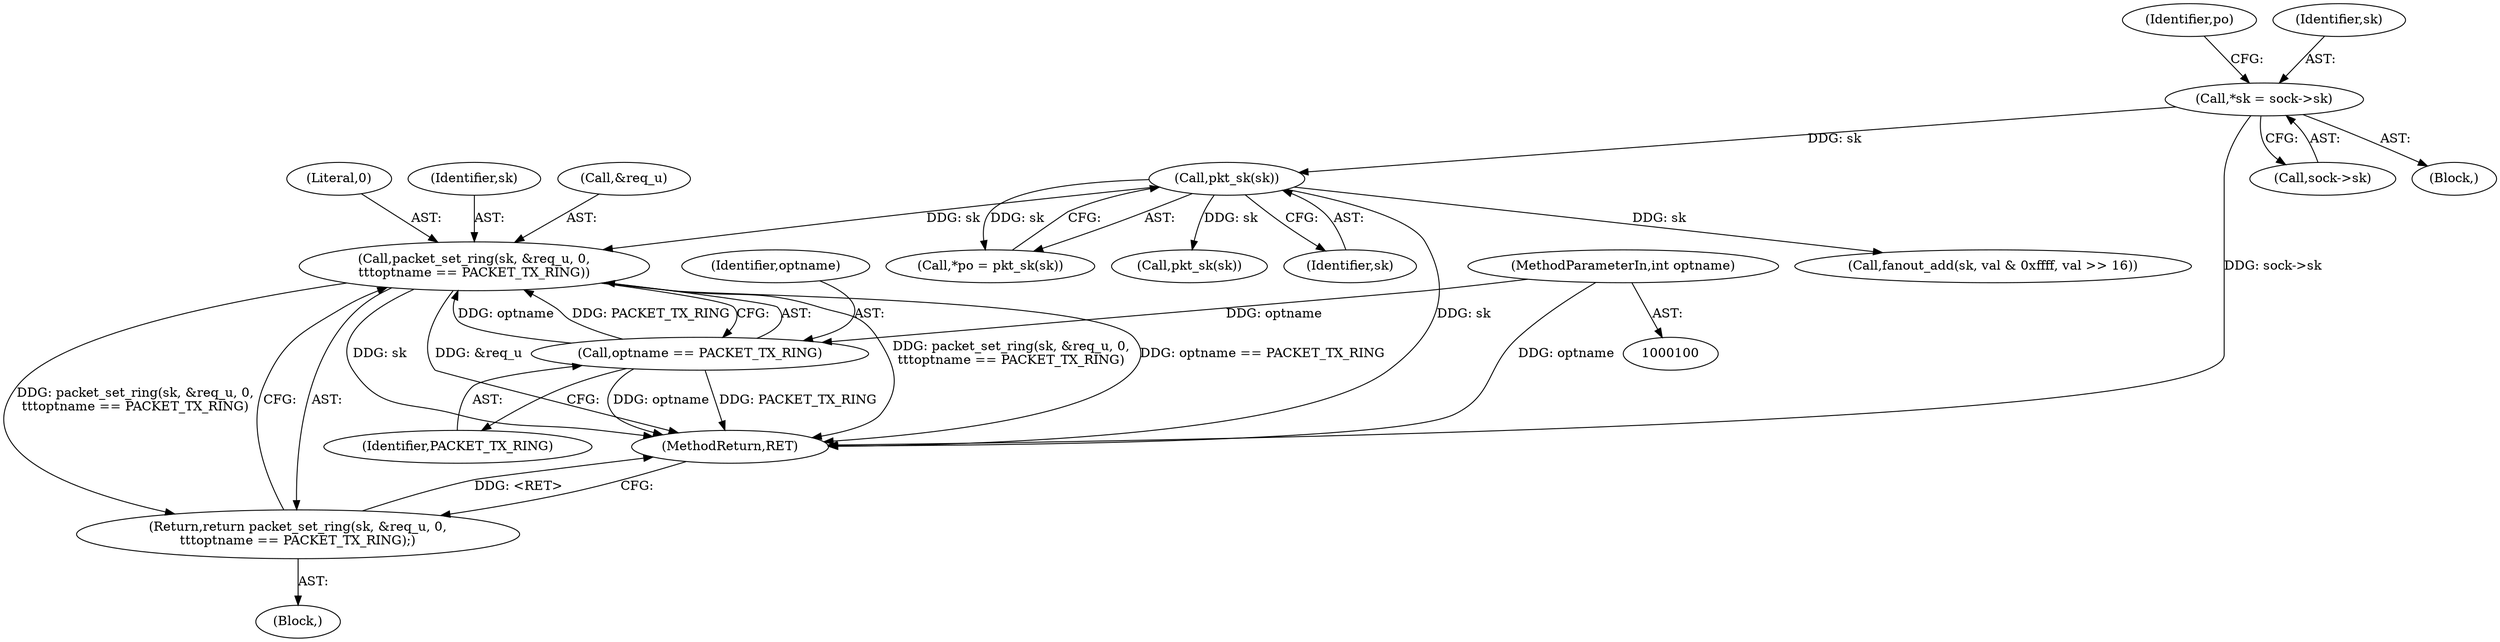 digraph "0_linux_84ac7260236a49c79eede91617700174c2c19b0c_0@pointer" {
"1000238" [label="(Call,packet_set_ring(sk, &req_u, 0,\n\t\t\toptname == PACKET_TX_RING))"];
"1000116" [label="(Call,pkt_sk(sk))"];
"1000108" [label="(Call,*sk = sock->sk)"];
"1000243" [label="(Call,optname == PACKET_TX_RING)"];
"1000103" [label="(MethodParameterIn,int optname)"];
"1000237" [label="(Return,return packet_set_ring(sk, &req_u, 0,\n\t\t\toptname == PACKET_TX_RING);)"];
"1000116" [label="(Call,pkt_sk(sk))"];
"1000580" [label="(Call,fanout_add(sk, val & 0xffff, val >> 16))"];
"1000239" [label="(Identifier,sk)"];
"1000114" [label="(Call,*po = pkt_sk(sk))"];
"1000115" [label="(Identifier,po)"];
"1000110" [label="(Call,sock->sk)"];
"1000269" [label="(Call,pkt_sk(sk))"];
"1000240" [label="(Call,&req_u)"];
"1000108" [label="(Call,*sk = sock->sk)"];
"1000117" [label="(Identifier,sk)"];
"1000244" [label="(Identifier,optname)"];
"1000103" [label="(MethodParameterIn,int optname)"];
"1000106" [label="(Block,)"];
"1000245" [label="(Identifier,PACKET_TX_RING)"];
"1000242" [label="(Literal,0)"];
"1000237" [label="(Return,return packet_set_ring(sk, &req_u, 0,\n\t\t\toptname == PACKET_TX_RING);)"];
"1000238" [label="(Call,packet_set_ring(sk, &req_u, 0,\n\t\t\toptname == PACKET_TX_RING))"];
"1000109" [label="(Identifier,sk)"];
"1000243" [label="(Call,optname == PACKET_TX_RING)"];
"1000683" [label="(MethodReturn,RET)"];
"1000193" [label="(Block,)"];
"1000238" -> "1000237"  [label="AST: "];
"1000238" -> "1000243"  [label="CFG: "];
"1000239" -> "1000238"  [label="AST: "];
"1000240" -> "1000238"  [label="AST: "];
"1000242" -> "1000238"  [label="AST: "];
"1000243" -> "1000238"  [label="AST: "];
"1000237" -> "1000238"  [label="CFG: "];
"1000238" -> "1000683"  [label="DDG: sk"];
"1000238" -> "1000683"  [label="DDG: &req_u"];
"1000238" -> "1000683"  [label="DDG: packet_set_ring(sk, &req_u, 0,\n\t\t\toptname == PACKET_TX_RING)"];
"1000238" -> "1000683"  [label="DDG: optname == PACKET_TX_RING"];
"1000238" -> "1000237"  [label="DDG: packet_set_ring(sk, &req_u, 0,\n\t\t\toptname == PACKET_TX_RING)"];
"1000116" -> "1000238"  [label="DDG: sk"];
"1000243" -> "1000238"  [label="DDG: optname"];
"1000243" -> "1000238"  [label="DDG: PACKET_TX_RING"];
"1000116" -> "1000114"  [label="AST: "];
"1000116" -> "1000117"  [label="CFG: "];
"1000117" -> "1000116"  [label="AST: "];
"1000114" -> "1000116"  [label="CFG: "];
"1000116" -> "1000683"  [label="DDG: sk"];
"1000116" -> "1000114"  [label="DDG: sk"];
"1000108" -> "1000116"  [label="DDG: sk"];
"1000116" -> "1000269"  [label="DDG: sk"];
"1000116" -> "1000580"  [label="DDG: sk"];
"1000108" -> "1000106"  [label="AST: "];
"1000108" -> "1000110"  [label="CFG: "];
"1000109" -> "1000108"  [label="AST: "];
"1000110" -> "1000108"  [label="AST: "];
"1000115" -> "1000108"  [label="CFG: "];
"1000108" -> "1000683"  [label="DDG: sock->sk"];
"1000243" -> "1000245"  [label="CFG: "];
"1000244" -> "1000243"  [label="AST: "];
"1000245" -> "1000243"  [label="AST: "];
"1000243" -> "1000683"  [label="DDG: optname"];
"1000243" -> "1000683"  [label="DDG: PACKET_TX_RING"];
"1000103" -> "1000243"  [label="DDG: optname"];
"1000103" -> "1000100"  [label="AST: "];
"1000103" -> "1000683"  [label="DDG: optname"];
"1000237" -> "1000193"  [label="AST: "];
"1000683" -> "1000237"  [label="CFG: "];
"1000237" -> "1000683"  [label="DDG: <RET>"];
}
